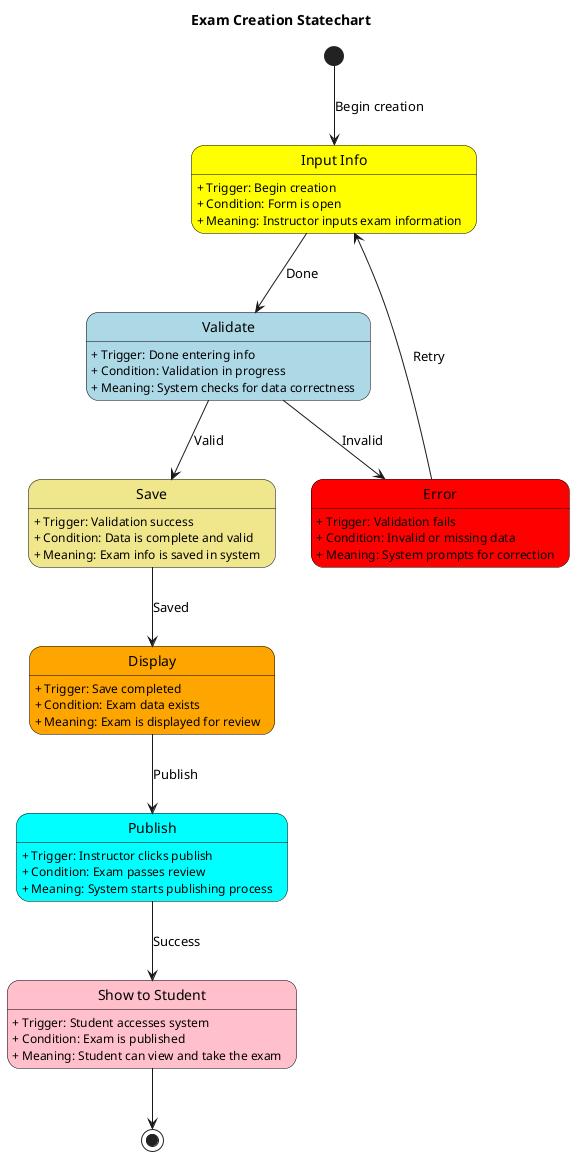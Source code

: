 @startuml Exam_Creation_Statechart
title Exam Creation Statechart


skinparam state {
    BorderColor black
}




state "Input Info" as Input #yellow
Input : + Trigger: Begin creation
Input : + Condition: Form is open
Input : + Meaning: Instructor inputs exam information

state "Validate" as Validate #lightblue
Validate : + Trigger: Done entering info
Validate : + Condition: Validation in progress
Validate : + Meaning: System checks for data correctness

state "Error" as Error #red
Error : + Trigger: Validation fails
Error : + Condition: Invalid or missing data
Error : + Meaning: System prompts for correction

state "Save" as Save #khaki
Save : + Trigger: Validation success
Save : + Condition: Data is complete and valid
Save : + Meaning: Exam info is saved in system

state "Display" as Display #orange
Display : + Trigger: Save completed
Display : + Condition: Exam data exists
Display : + Meaning: Exam is displayed for review

state "Publish" as Publish #cyan
Publish : + Trigger: Instructor clicks publish
Publish : + Condition: Exam passes review
Publish : + Meaning: System starts publishing process

state "Show to Student" as ShowStudent #pink
ShowStudent : + Trigger: Student accesses system
ShowStudent : + Condition: Exam is published
ShowStudent : + Meaning: Student can view and take the exam

[*] --> Input : Begin creation
Input --> Validate : Done
Validate --> Error : Invalid
Validate --> Save : Valid
Error --> Input : Retry
Save --> Display : Saved
Display --> Publish : Publish
Publish --> ShowStudent : Success
ShowStudent --> [*]

@enduml
